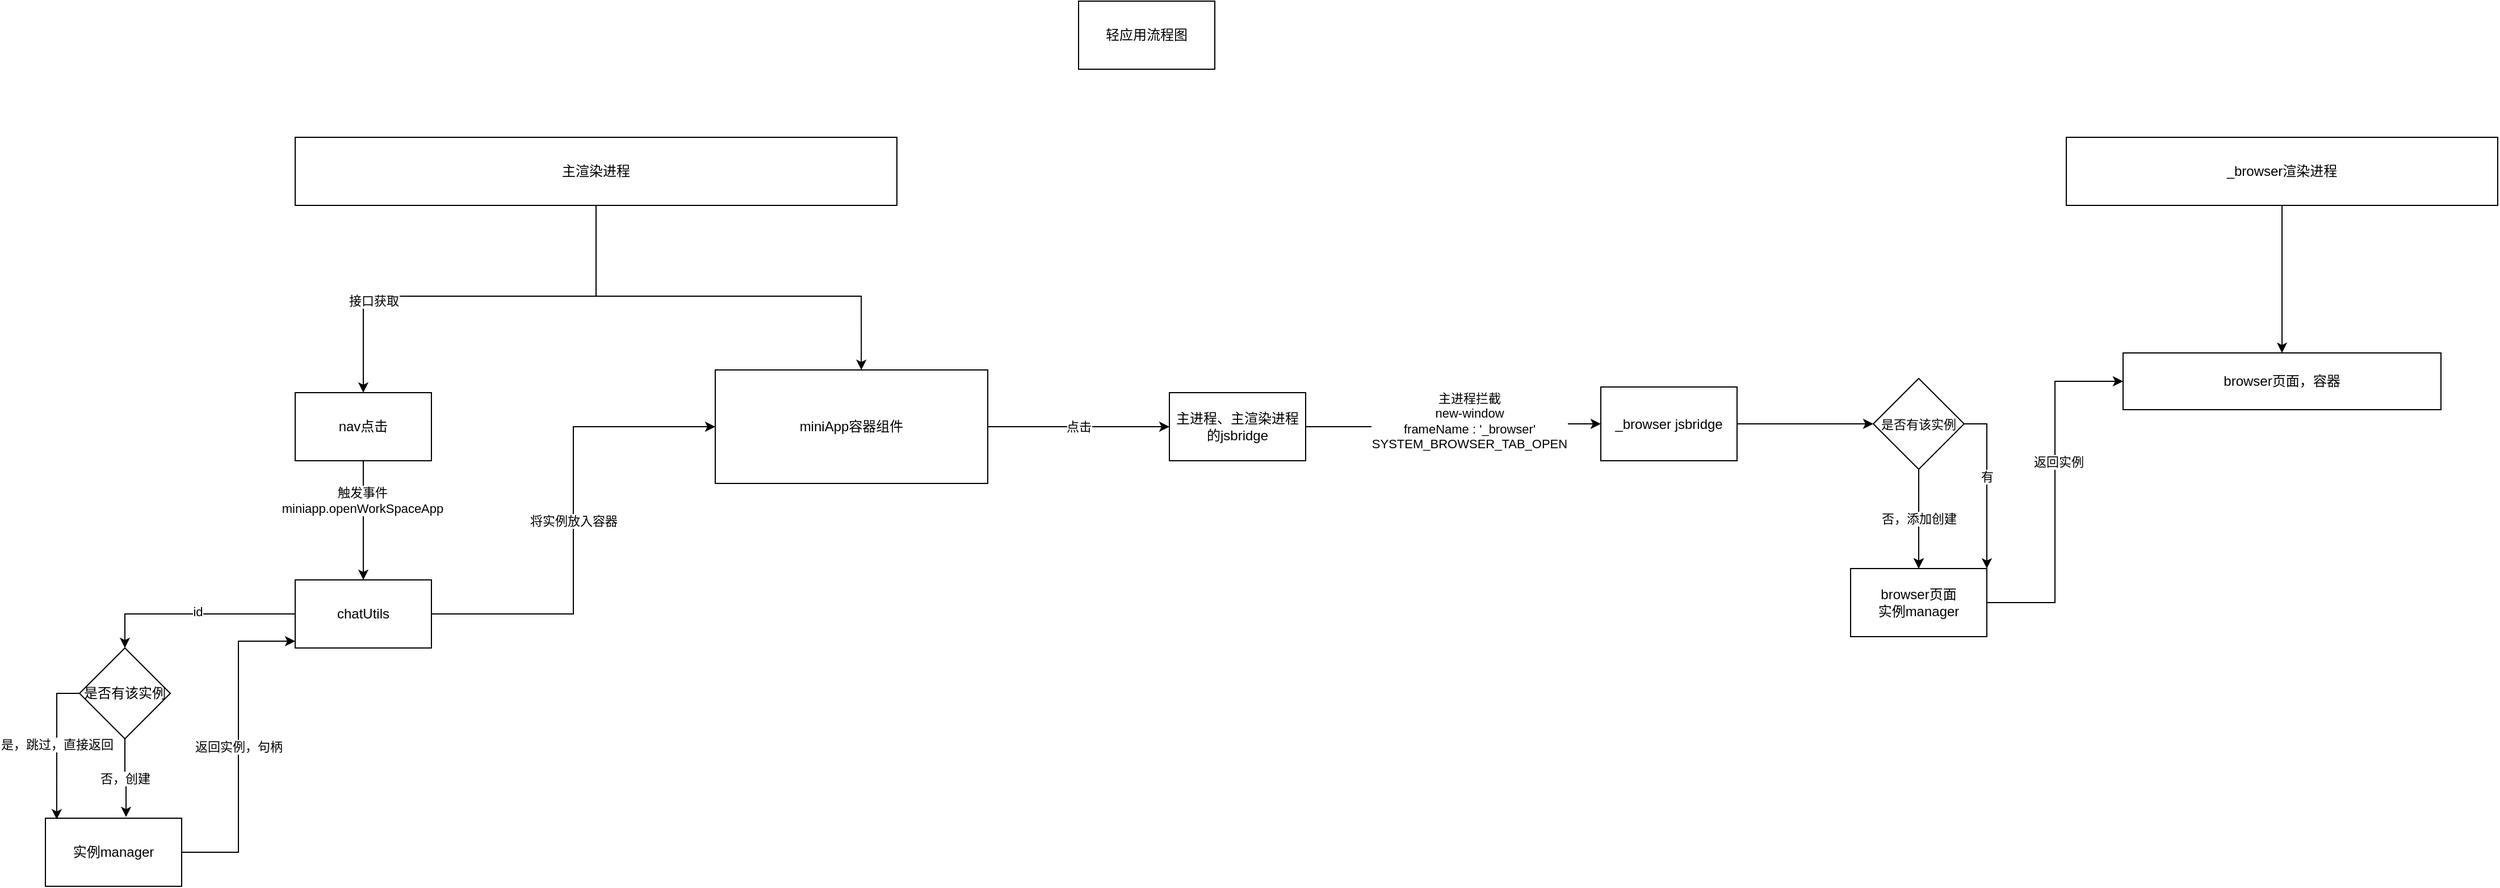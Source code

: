 <mxfile version="14.8.1" type="github">
  <diagram id="C5RBs43oDa-KdzZeNtuy" name="Page-1">
    <mxGraphModel dx="4726" dy="769" grid="1" gridSize="10" guides="1" tooltips="1" connect="1" arrows="1" fold="1" page="1" pageScale="1" pageWidth="3300" pageHeight="4681" math="0" shadow="0">
      <root>
        <mxCell id="WIyWlLk6GJQsqaUBKTNV-0" />
        <mxCell id="WIyWlLk6GJQsqaUBKTNV-1" parent="WIyWlLk6GJQsqaUBKTNV-0" />
        <mxCell id="oGFo_yI1p33Fg8JBBFnu-0" value="轻应用流程图" style="rounded=0;whiteSpace=wrap;html=1;" vertex="1" parent="WIyWlLk6GJQsqaUBKTNV-1">
          <mxGeometry x="950" y="30" width="120" height="60" as="geometry" />
        </mxCell>
        <mxCell id="oGFo_yI1p33Fg8JBBFnu-15" style="edgeStyle=orthogonalEdgeStyle;rounded=0;orthogonalLoop=1;jettySize=auto;html=1;entryX=0.536;entryY=0;entryDx=0;entryDy=0;entryPerimeter=0;" edge="1" parent="WIyWlLk6GJQsqaUBKTNV-1" source="oGFo_yI1p33Fg8JBBFnu-2" target="oGFo_yI1p33Fg8JBBFnu-4">
          <mxGeometry relative="1" as="geometry">
            <Array as="points">
              <mxPoint x="525" y="290" />
              <mxPoint x="759" y="290" />
            </Array>
          </mxGeometry>
        </mxCell>
        <mxCell id="oGFo_yI1p33Fg8JBBFnu-16" style="edgeStyle=orthogonalEdgeStyle;rounded=0;orthogonalLoop=1;jettySize=auto;html=1;entryX=0.5;entryY=0;entryDx=0;entryDy=0;" edge="1" parent="WIyWlLk6GJQsqaUBKTNV-1" source="oGFo_yI1p33Fg8JBBFnu-2" target="oGFo_yI1p33Fg8JBBFnu-5">
          <mxGeometry relative="1" as="geometry">
            <Array as="points">
              <mxPoint x="525" y="290" />
              <mxPoint x="320" y="290" />
            </Array>
          </mxGeometry>
        </mxCell>
        <mxCell id="oGFo_yI1p33Fg8JBBFnu-38" value="接口获取" style="edgeLabel;html=1;align=center;verticalAlign=middle;resizable=0;points=[];" vertex="1" connectable="0" parent="oGFo_yI1p33Fg8JBBFnu-16">
          <mxGeometry x="0.5" y="4" relative="1" as="geometry">
            <mxPoint x="1" as="offset" />
          </mxGeometry>
        </mxCell>
        <mxCell id="oGFo_yI1p33Fg8JBBFnu-2" value="主渲染进程" style="rounded=0;whiteSpace=wrap;html=1;" vertex="1" parent="WIyWlLk6GJQsqaUBKTNV-1">
          <mxGeometry x="260" y="150" width="530" height="60" as="geometry" />
        </mxCell>
        <mxCell id="oGFo_yI1p33Fg8JBBFnu-42" value="点击" style="edgeStyle=orthogonalEdgeStyle;rounded=0;orthogonalLoop=1;jettySize=auto;html=1;entryX=0;entryY=0.5;entryDx=0;entryDy=0;" edge="1" parent="WIyWlLk6GJQsqaUBKTNV-1" source="oGFo_yI1p33Fg8JBBFnu-4" target="oGFo_yI1p33Fg8JBBFnu-41">
          <mxGeometry relative="1" as="geometry" />
        </mxCell>
        <mxCell id="oGFo_yI1p33Fg8JBBFnu-4" value="miniApp容器组件" style="rounded=0;whiteSpace=wrap;html=1;" vertex="1" parent="WIyWlLk6GJQsqaUBKTNV-1">
          <mxGeometry x="630" y="355" width="240" height="100" as="geometry" />
        </mxCell>
        <mxCell id="oGFo_yI1p33Fg8JBBFnu-18" style="edgeStyle=orthogonalEdgeStyle;rounded=0;orthogonalLoop=1;jettySize=auto;html=1;entryX=0.5;entryY=0;entryDx=0;entryDy=0;" edge="1" parent="WIyWlLk6GJQsqaUBKTNV-1" source="oGFo_yI1p33Fg8JBBFnu-5" target="oGFo_yI1p33Fg8JBBFnu-11">
          <mxGeometry relative="1" as="geometry" />
        </mxCell>
        <mxCell id="oGFo_yI1p33Fg8JBBFnu-19" value="触发事件&lt;br&gt;&lt;span style=&quot;font-size: 11px&quot;&gt;miniapp.openWorkSpaceApp&lt;/span&gt;" style="edgeLabel;html=1;align=center;verticalAlign=middle;resizable=0;points=[];" vertex="1" connectable="0" parent="oGFo_yI1p33Fg8JBBFnu-18">
          <mxGeometry x="-0.333" y="-1" relative="1" as="geometry">
            <mxPoint as="offset" />
          </mxGeometry>
        </mxCell>
        <mxCell id="oGFo_yI1p33Fg8JBBFnu-5" value="nav点击" style="rounded=0;whiteSpace=wrap;html=1;" vertex="1" parent="WIyWlLk6GJQsqaUBKTNV-1">
          <mxGeometry x="260" y="375" width="120" height="60" as="geometry" />
        </mxCell>
        <mxCell id="oGFo_yI1p33Fg8JBBFnu-26" style="edgeStyle=orthogonalEdgeStyle;rounded=0;orthogonalLoop=1;jettySize=auto;html=1;entryX=0.5;entryY=0;entryDx=0;entryDy=0;" edge="1" parent="WIyWlLk6GJQsqaUBKTNV-1" source="oGFo_yI1p33Fg8JBBFnu-11" target="oGFo_yI1p33Fg8JBBFnu-22">
          <mxGeometry relative="1" as="geometry" />
        </mxCell>
        <mxCell id="oGFo_yI1p33Fg8JBBFnu-49" value="id" style="edgeLabel;html=1;align=center;verticalAlign=middle;resizable=0;points=[];" vertex="1" connectable="0" parent="oGFo_yI1p33Fg8JBBFnu-26">
          <mxGeometry x="-0.044" y="-2" relative="1" as="geometry">
            <mxPoint as="offset" />
          </mxGeometry>
        </mxCell>
        <mxCell id="oGFo_yI1p33Fg8JBBFnu-37" value="将实例放入容器" style="edgeStyle=orthogonalEdgeStyle;rounded=0;orthogonalLoop=1;jettySize=auto;html=1;entryX=0;entryY=0.5;entryDx=0;entryDy=0;" edge="1" parent="WIyWlLk6GJQsqaUBKTNV-1" source="oGFo_yI1p33Fg8JBBFnu-11" target="oGFo_yI1p33Fg8JBBFnu-4">
          <mxGeometry relative="1" as="geometry" />
        </mxCell>
        <mxCell id="oGFo_yI1p33Fg8JBBFnu-11" value="chatUtils" style="rounded=0;whiteSpace=wrap;html=1;" vertex="1" parent="WIyWlLk6GJQsqaUBKTNV-1">
          <mxGeometry x="260" y="540" width="120" height="60" as="geometry" />
        </mxCell>
        <mxCell id="oGFo_yI1p33Fg8JBBFnu-20" value="实例manager" style="rounded=0;whiteSpace=wrap;html=1;" vertex="1" parent="WIyWlLk6GJQsqaUBKTNV-1">
          <mxGeometry x="40" y="750" width="120" height="60" as="geometry" />
        </mxCell>
        <mxCell id="oGFo_yI1p33Fg8JBBFnu-24" value="否，创建" style="edgeStyle=orthogonalEdgeStyle;rounded=0;orthogonalLoop=1;jettySize=auto;html=1;exitX=0.5;exitY=1;exitDx=0;exitDy=0;entryX=0.592;entryY=-0.017;entryDx=0;entryDy=0;entryPerimeter=0;" edge="1" parent="WIyWlLk6GJQsqaUBKTNV-1" source="oGFo_yI1p33Fg8JBBFnu-22" target="oGFo_yI1p33Fg8JBBFnu-20">
          <mxGeometry relative="1" as="geometry" />
        </mxCell>
        <mxCell id="oGFo_yI1p33Fg8JBBFnu-31" value="返回实例，句柄" style="edgeStyle=orthogonalEdgeStyle;rounded=0;orthogonalLoop=1;jettySize=auto;html=1;entryX=0;entryY=0.9;entryDx=0;entryDy=0;entryPerimeter=0;exitX=1;exitY=0.5;exitDx=0;exitDy=0;" edge="1" parent="WIyWlLk6GJQsqaUBKTNV-1" source="oGFo_yI1p33Fg8JBBFnu-20" target="oGFo_yI1p33Fg8JBBFnu-11">
          <mxGeometry relative="1" as="geometry" />
        </mxCell>
        <mxCell id="oGFo_yI1p33Fg8JBBFnu-36" value="是，跳过，直接返回" style="edgeStyle=orthogonalEdgeStyle;rounded=0;orthogonalLoop=1;jettySize=auto;html=1;entryX=0.083;entryY=0.017;entryDx=0;entryDy=0;entryPerimeter=0;" edge="1" parent="WIyWlLk6GJQsqaUBKTNV-1" source="oGFo_yI1p33Fg8JBBFnu-22" target="oGFo_yI1p33Fg8JBBFnu-20">
          <mxGeometry relative="1" as="geometry">
            <Array as="points">
              <mxPoint x="50" y="640" />
            </Array>
          </mxGeometry>
        </mxCell>
        <mxCell id="oGFo_yI1p33Fg8JBBFnu-22" value="是否有该实例" style="rhombus;whiteSpace=wrap;html=1;" vertex="1" parent="WIyWlLk6GJQsqaUBKTNV-1">
          <mxGeometry x="70" y="600" width="80" height="80" as="geometry" />
        </mxCell>
        <mxCell id="oGFo_yI1p33Fg8JBBFnu-43" style="edgeStyle=orthogonalEdgeStyle;rounded=0;orthogonalLoop=1;jettySize=auto;html=1;entryX=0.5;entryY=0;entryDx=0;entryDy=0;" edge="1" parent="WIyWlLk6GJQsqaUBKTNV-1" source="oGFo_yI1p33Fg8JBBFnu-39" target="oGFo_yI1p33Fg8JBBFnu-44">
          <mxGeometry relative="1" as="geometry">
            <mxPoint x="2010" y="320" as="targetPoint" />
          </mxGeometry>
        </mxCell>
        <mxCell id="oGFo_yI1p33Fg8JBBFnu-39" value="_browser渲染进程" style="rounded=0;whiteSpace=wrap;html=1;" vertex="1" parent="WIyWlLk6GJQsqaUBKTNV-1">
          <mxGeometry x="1820" y="150" width="380" height="60" as="geometry" />
        </mxCell>
        <mxCell id="oGFo_yI1p33Fg8JBBFnu-54" style="edgeStyle=orthogonalEdgeStyle;rounded=0;orthogonalLoop=1;jettySize=auto;html=1;entryX=0;entryY=0.5;entryDx=0;entryDy=0;" edge="1" parent="WIyWlLk6GJQsqaUBKTNV-1" source="oGFo_yI1p33Fg8JBBFnu-41" target="oGFo_yI1p33Fg8JBBFnu-56">
          <mxGeometry relative="1" as="geometry">
            <mxPoint x="1340" y="405" as="targetPoint" />
          </mxGeometry>
        </mxCell>
        <mxCell id="oGFo_yI1p33Fg8JBBFnu-55" value="主进程拦截&lt;br&gt;new-window&lt;br&gt;frameName : &#39;_browser&#39;&lt;br&gt;&lt;span style=&quot;font-size: 11px&quot;&gt;SYSTEM_BROWSER_TAB_OPEN&lt;/span&gt;" style="edgeLabel;html=1;align=center;verticalAlign=middle;resizable=0;points=[];" vertex="1" connectable="0" parent="oGFo_yI1p33Fg8JBBFnu-54">
          <mxGeometry x="0.118" y="3" relative="1" as="geometry">
            <mxPoint as="offset" />
          </mxGeometry>
        </mxCell>
        <mxCell id="oGFo_yI1p33Fg8JBBFnu-41" value="主进程、主渲染进程的jsbridge" style="rounded=0;whiteSpace=wrap;html=1;" vertex="1" parent="WIyWlLk6GJQsqaUBKTNV-1">
          <mxGeometry x="1030" y="375" width="120" height="60" as="geometry" />
        </mxCell>
        <mxCell id="oGFo_yI1p33Fg8JBBFnu-44" value="&lt;span&gt;browser页面，容器&lt;/span&gt;" style="rounded=0;whiteSpace=wrap;html=1;" vertex="1" parent="WIyWlLk6GJQsqaUBKTNV-1">
          <mxGeometry x="1870" y="340" width="280" height="50" as="geometry" />
        </mxCell>
        <mxCell id="oGFo_yI1p33Fg8JBBFnu-61" style="edgeStyle=orthogonalEdgeStyle;rounded=0;orthogonalLoop=1;jettySize=auto;html=1;entryX=0;entryY=0.5;entryDx=0;entryDy=0;" edge="1" parent="WIyWlLk6GJQsqaUBKTNV-1" source="oGFo_yI1p33Fg8JBBFnu-45" target="oGFo_yI1p33Fg8JBBFnu-44">
          <mxGeometry relative="1" as="geometry" />
        </mxCell>
        <mxCell id="oGFo_yI1p33Fg8JBBFnu-62" value="返回实例" style="edgeLabel;html=1;align=center;verticalAlign=middle;resizable=0;points=[];" vertex="1" connectable="0" parent="oGFo_yI1p33Fg8JBBFnu-61">
          <mxGeometry x="0.168" y="-3" relative="1" as="geometry">
            <mxPoint as="offset" />
          </mxGeometry>
        </mxCell>
        <mxCell id="oGFo_yI1p33Fg8JBBFnu-45" value="browser页面&lt;br&gt;实例manager" style="rounded=0;whiteSpace=wrap;html=1;" vertex="1" parent="WIyWlLk6GJQsqaUBKTNV-1">
          <mxGeometry x="1630" y="530" width="120" height="60" as="geometry" />
        </mxCell>
        <mxCell id="oGFo_yI1p33Fg8JBBFnu-48" style="edgeStyle=orthogonalEdgeStyle;rounded=0;orthogonalLoop=1;jettySize=auto;html=1;entryX=0.5;entryY=0;entryDx=0;entryDy=0;" edge="1" parent="WIyWlLk6GJQsqaUBKTNV-1" source="oGFo_yI1p33Fg8JBBFnu-47" target="oGFo_yI1p33Fg8JBBFnu-45">
          <mxGeometry relative="1" as="geometry" />
        </mxCell>
        <mxCell id="oGFo_yI1p33Fg8JBBFnu-52" value="" style="edgeStyle=orthogonalEdgeStyle;rounded=0;orthogonalLoop=1;jettySize=auto;html=1;" edge="1" parent="WIyWlLk6GJQsqaUBKTNV-1" source="oGFo_yI1p33Fg8JBBFnu-47" target="oGFo_yI1p33Fg8JBBFnu-45">
          <mxGeometry relative="1" as="geometry" />
        </mxCell>
        <mxCell id="oGFo_yI1p33Fg8JBBFnu-53" value="否，添加创建" style="edgeLabel;html=1;align=center;verticalAlign=middle;resizable=0;points=[];" vertex="1" connectable="0" parent="oGFo_yI1p33Fg8JBBFnu-52">
          <mxGeometry x="-0.013" relative="1" as="geometry">
            <mxPoint as="offset" />
          </mxGeometry>
        </mxCell>
        <mxCell id="oGFo_yI1p33Fg8JBBFnu-59" style="edgeStyle=orthogonalEdgeStyle;rounded=0;orthogonalLoop=1;jettySize=auto;html=1;entryX=1;entryY=0;entryDx=0;entryDy=0;" edge="1" parent="WIyWlLk6GJQsqaUBKTNV-1" source="oGFo_yI1p33Fg8JBBFnu-47" target="oGFo_yI1p33Fg8JBBFnu-45">
          <mxGeometry relative="1" as="geometry">
            <Array as="points">
              <mxPoint x="1750" y="403" />
            </Array>
          </mxGeometry>
        </mxCell>
        <mxCell id="oGFo_yI1p33Fg8JBBFnu-60" value="有" style="edgeLabel;html=1;align=center;verticalAlign=middle;resizable=0;points=[];" vertex="1" connectable="0" parent="oGFo_yI1p33Fg8JBBFnu-59">
          <mxGeometry x="-0.112" relative="1" as="geometry">
            <mxPoint y="1" as="offset" />
          </mxGeometry>
        </mxCell>
        <mxCell id="oGFo_yI1p33Fg8JBBFnu-47" value="&lt;span style=&quot;font-size: 11px ; background-color: rgb(255 , 255 , 255)&quot;&gt;是否有该实例&lt;/span&gt;" style="rhombus;whiteSpace=wrap;html=1;" vertex="1" parent="WIyWlLk6GJQsqaUBKTNV-1">
          <mxGeometry x="1650" y="362.5" width="80" height="80" as="geometry" />
        </mxCell>
        <mxCell id="oGFo_yI1p33Fg8JBBFnu-57" style="edgeStyle=orthogonalEdgeStyle;rounded=0;orthogonalLoop=1;jettySize=auto;html=1;entryX=0;entryY=0.5;entryDx=0;entryDy=0;" edge="1" parent="WIyWlLk6GJQsqaUBKTNV-1" source="oGFo_yI1p33Fg8JBBFnu-56" target="oGFo_yI1p33Fg8JBBFnu-47">
          <mxGeometry relative="1" as="geometry" />
        </mxCell>
        <mxCell id="oGFo_yI1p33Fg8JBBFnu-56" value="_browser jsbridge" style="rounded=0;whiteSpace=wrap;html=1;" vertex="1" parent="WIyWlLk6GJQsqaUBKTNV-1">
          <mxGeometry x="1410" y="370" width="120" height="65" as="geometry" />
        </mxCell>
      </root>
    </mxGraphModel>
  </diagram>
</mxfile>
